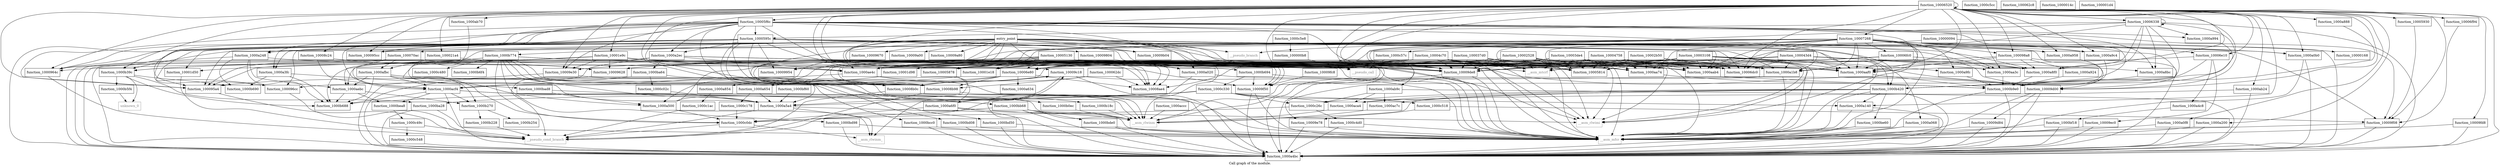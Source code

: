 digraph "Call graph of the module." {
  label="Call graph of the module.";
  node [shape=record];

  Node_function_10001e18 [label="{function_10001e18}"];
  Node_function_100043d4 [label="{function_100043d4}"];
  Node_function_10001e9c [label="{function_10001e9c}"];
  Node_function_100021a4 [label="{function_100021a4}"];
  Node_function_100037d0 [label="{function_100037d0}"];
  Node_function_10002528 [label="{function_10002528}"];
  Node_function_10004758 [label="{function_10004758}"];
  Node_function_10004c70 [label="{function_10004c70}"];
  Node_function_10002b50 [label="{function_10002b50}"];
  Node_function_10003de4 [label="{function_10003de4}"];
  Node_function_1000bcc0 [label="{function_1000bcc0}"];
  Node_function_1000bd08 [label="{function_1000bd08}"];
  Node_function_1000bd50 [label="{function_1000bd50}"];
  Node_function_1000bd98 [label="{function_1000bd98}"];
  Node_function_1000bde0 [label="{function_1000bde0}"];
  Node_function_1000bea8 [label="{function_1000bea8}"];
  Node_function_1000bf18 [label="{function_1000bf18}"];
  Node_function_1000bf60 [label="{function_1000bf60}"];
  Node_function_1000c02c [label="{function_1000c02c}"];
  Node_function_1000c0dc [label="{function_1000c0dc}"];
  Node_function_1000c178 [label="{function_1000c178}"];
  Node_function_1000c1ac [label="{function_1000c1ac}"];
  Node_function_1000c26c [label="{function_1000c26c}"];
  Node_function_1000c330 [label="{function_1000c330}"];
  Node_function_1000c480 [label="{function_1000c480}"];
  Node_function_1000c49c [label="{function_1000c49c}"];
  Node_function_1000c4d0 [label="{function_1000c4d0}"];
  Node_function_1000c518 [label="{function_1000c518}"];
  Node_function_1000c548 [label="{function_1000c548}"];
  Node_function_1000c57c [label="{function_1000c57c}"];
  Node_function_1000c5cc [label="{function_1000c5cc}"];
  Node_function_1000c5e8 [label="{function_1000c5e8}"];
  Node___asm_rlwinm [color="gray50", fontcolor="gray50", label="{__asm_rlwinm}"];
  Node___asm_rlwinm_ [color="gray50", fontcolor="gray50", label="{__asm_rlwinm_}"];
  Node___asm_rlwimi [color="gray50", fontcolor="gray50", label="{__asm_rlwimi}"];
  Node___asm_mfcr [color="gray50", fontcolor="gray50", label="{__asm_mfcr}"];
  Node___asm_mtcrf [color="gray50", fontcolor="gray50", label="{__asm_mtcrf}"];
  Node_unknown_0 [color="gray50", fontcolor="gray50", label="{unknown_0}"];
  Node_function_10005130 [label="{function_10005130}"];
  Node_function_10005814 [label="{function_10005814}"];
  Node_function_10005878 [label="{function_10005878}"];
  Node_function_10005930 [label="{function_10005930}"];
  Node_function_1000595c [label="{function_1000595c}"];
  Node_function_10005f6c [label="{function_10005f6c}"];
  Node_function_100062c8 [label="{function_100062c8}"];
  Node_function_100062dc [label="{function_100062dc}"];
  Node_function_10006338 [label="{function_10006338}"];
  Node_function_10006520 [label="{function_10006520}"];
  Node_function_10006dc0 [label="{function_10006dc0}"];
  Node_function_10009fd8 [label="{function_10009fd8}"];
  Node_function_10006e10 [label="{function_10006e10}"];
  Node_function_10006e80 [label="{function_10006e80}"];
  Node_function_10006f94 [label="{function_10006f94}"];
  Node_function_10006fc0 [label="{function_10006fc0}"];
  Node_function_100070ac [label="{function_100070ac}"];
  Node_function_10007268 [label="{function_10007268}"];
  Node_function_10008ae4 [label="{function_10008ae4}"];
  Node_function_10008b0c [label="{function_10008b0c}"];
  Node_function_10008b98 [label="{function_10008b98}"];
  Node_function_10008c24 [label="{function_10008c24}"];
  Node_function_100095a4 [label="{function_100095a4}"];
  Node_function_100095cc [label="{function_100095cc}"];
  Node_function_10009628 [label="{function_10009628}"];
  Node_function_1000964c [label="{function_1000964c}"];
  Node_function_10009670 [label="{function_10009670}"];
  Node_function_100096cc [label="{function_100096cc}"];
  Node_function_10009804 [label="{function_10009804}"];
  Node_function_100098a8 [label="{function_100098a8}"];
  Node_function_10009954 [label="{function_10009954}"];
  Node_function_10009a00 [label="{function_10009a00}"];
  Node_function_10009a80 [label="{function_10009a80}"];
  Node_function_10009b04 [label="{function_10009b04}"];
  Node_function_10009c18 [label="{function_10009c18}"];
  Node_function_10009d00 [label="{function_10009d00}"];
  Node_function_10009d84 [label="{function_10009d84}"];
  Node_function_10009de8 [label="{function_10009de8}"];
  Node_function_10009e30 [label="{function_10009e30}"];
  Node_function_10009e78 [label="{function_10009e78}"];
  Node_function_10009ec0 [label="{function_10009ec0}"];
  Node_function_10009f08 [label="{function_10009f08}"];
  Node_function_10009f50 [label="{function_10009f50}"];
  Node_function_10009fc8 [label="{function_10009fc8}"];
  Node_function_1000be60 [label="{function_1000be60}"];
  Node_function_1000a020 [label="{function_1000a020}"];
  Node_function_1000a068 [label="{function_1000a068}"];
  Node_function_1000a0b0 [label="{function_1000a0b0}"];
  Node_function_1000a0f8 [label="{function_1000a0f8}"];
  Node_function_1000a140 [label="{function_1000a140}"];
  Node_function_1000a1b8 [label="{function_1000a1b8}"];
  Node_function_1000a200 [label="{function_1000a200}"];
  Node_function_1000a248 [label="{function_1000a248}"];
  Node_function_1000a2ec [label="{function_1000a2ec}"];
  Node_function_1000a3fc [label="{function_1000a3fc}"];
  Node_function_1000a4bc [label="{function_1000a4bc}"];
  Node_function_1000a4c8 [label="{function_1000a4c8}"];
  Node_function_1000a500 [label="{function_1000a500}"];
  Node_function_1000a5a4 [label="{function_1000a5a4}"];
  Node_function_1000a634 [label="{function_1000a634}"];
  Node_function_1000a654 [label="{function_1000a654}"];
  Node_function_1000a6f0 [label="{function_1000a6f0}"];
  Node_function_1000a854 [label="{function_1000a854}"];
  Node_function_1000a888 [label="{function_1000a888}"];
  Node_function_1000a8bc [label="{function_1000a8bc}"];
  Node_function_1000a8f0 [label="{function_1000a8f0}"];
  Node_function_1000a924 [label="{function_1000a924}"];
  Node_function_1000a958 [label="{function_1000a958}"];
  Node_function_1000a994 [label="{function_1000a994}"];
  Node_function_1000a9c4 [label="{function_1000a9c4}"];
  Node_function_1000a9fc [label="{function_1000a9fc}"];
  Node_function_1000aa3c [label="{function_1000aa3c}"];
  Node_function_1000aa74 [label="{function_1000aa74}"];
  Node_function_1000aab4 [label="{function_1000aab4}"];
  Node_function_1000aaf0 [label="{function_1000aaf0}"];
  Node_function_1000ab24 [label="{function_1000ab24}"];
  Node_function_1000ab70 [label="{function_1000ab70}"];
  Node_function_1000ab9c [label="{function_1000ab9c}"];
  Node_function_1000ac7c [label="{function_1000ac7c}"];
  Node_function_1000aca4 [label="{function_1000aca4}"];
  Node_function_1000accc [label="{function_1000accc}"];
  Node_function_1000acf4 [label="{function_1000acf4}"];
  Node_function_1000ae4c [label="{function_1000ae4c}"];
  Node_function_1000aebc [label="{function_1000aebc}"];
  Node_function_1000afbc [label="{function_1000afbc}"];
  Node_function_1000b0ec [label="{function_1000b0ec}"];
  Node_function_1000b18c [label="{function_1000b18c}"];
  Node_function_1000b228 [label="{function_1000b228}"];
  Node_function_1000b254 [label="{function_1000b254}"];
  Node_function_1000b270 [label="{function_1000b270}"];
  Node_function_1000b39c [label="{function_1000b39c}"];
  Node_function_1000b420 [label="{function_1000b420}"];
  Node_function_1000b5f4 [label="{function_1000b5f4}"];
  Node_function_1000b688 [label="{function_1000b688}"];
  Node_function_1000b690 [label="{function_1000b690}"];
  Node_function_1000b694 [label="{function_1000b694}"];
  Node_function_1000b6f4 [label="{function_1000b6f4}"];
  Node_function_1000b774 [label="{function_1000b774}"];
  Node_function_1000b9e0 [label="{function_1000b9e0}"];
  Node_function_1000ba28 [label="{function_1000ba28}"];
  Node_function_1000ba64 [label="{function_1000ba64}"];
  Node_function_1000bad8 [label="{function_1000bad8}"];
  Node_function_1000bb68 [label="{function_1000bb68}"];
  Node_function_10003108 [label="{function_10003108}"];
  Node___pseudo_call [color="gray50", fontcolor="gray50", label="{__pseudo_call}"];
  Node___pseudo_branch [color="gray50", fontcolor="gray50", label="{__pseudo_branch}"];
  Node___pseudo_cond_branch [color="gray50", fontcolor="gray50", label="{__pseudo_cond_branch}"];
  Node_function_10000094 [label="{function_10000094}"];
  Node_function_100000b8 [label="{function_100000b8}"];
  Node_function_1000014c [label="{function_1000014c}"];
  Node_function_10000168 [label="{function_10000168}"];
  Node_function_100001d4 [label="{function_100001d4}"];
  Node_entry_point [label="{entry_point}"];
  Node_function_10001d50 [label="{function_10001d50}"];
  Node_function_10001d98 [label="{function_10001d98}"];
  Node_function_10001e18 -> Node_function_100096cc;
  Node_function_100043d4 -> Node_function_10001e18;
  Node_function_100043d4 -> Node___asm_mfcr;
  Node_function_100043d4 -> Node___asm_mtcrf;
  Node_function_100043d4 -> Node_function_10006dc0;
  Node_function_100043d4 -> Node_function_10006e80;
  Node_function_100043d4 -> Node_function_1000a1b8;
  Node_function_100043d4 -> Node_function_1000a8bc;
  Node_function_100043d4 -> Node_function_1000a8f0;
  Node_function_100043d4 -> Node_function_1000aa3c;
  Node_function_100043d4 -> Node_function_1000aaf0;
  Node_function_100043d4 -> Node_function_1000ae4c;
  Node_function_10001e9c -> Node___asm_mfcr;
  Node_function_10001e9c -> Node___asm_mtcrf;
  Node_function_10001e9c -> Node_function_10009628;
  Node_function_10001e9c -> Node_function_10009e30;
  Node_function_10001e9c -> Node_function_1000a4bc;
  Node_function_10001e9c -> Node_function_1000ae4c;
  Node_function_10001e9c -> Node_function_1000aebc;
  Node_function_10001e9c -> Node_function_1000b39c;
  Node_function_10001e9c -> Node___pseudo_call;
  Node_function_100021a4 -> Node_function_1000ae4c;
  Node_function_100021a4 -> Node_function_1000afbc;
  Node_function_100037d0 -> Node_function_10001e18;
  Node_function_100037d0 -> Node___asm_rlwimi;
  Node_function_100037d0 -> Node___asm_mfcr;
  Node_function_100037d0 -> Node___asm_mtcrf;
  Node_function_100037d0 -> Node_function_10005814;
  Node_function_100037d0 -> Node_function_10005878;
  Node_function_100037d0 -> Node_function_10006dc0;
  Node_function_100037d0 -> Node_function_10006e80;
  Node_function_100037d0 -> Node_function_10009de8;
  Node_function_100037d0 -> Node_function_1000a1b8;
  Node_function_100037d0 -> Node_function_1000aa74;
  Node_function_100037d0 -> Node_function_1000aab4;
  Node_function_100037d0 -> Node_function_1000aaf0;
  Node_function_100037d0 -> Node_function_1000ae4c;
  Node_function_100037d0 -> Node_function_10001d98;
  Node_function_10002528 -> Node_function_10001e18;
  Node_function_10002528 -> Node___asm_rlwimi;
  Node_function_10002528 -> Node___asm_mfcr;
  Node_function_10002528 -> Node___asm_mtcrf;
  Node_function_10002528 -> Node_function_10005814;
  Node_function_10002528 -> Node_function_10005878;
  Node_function_10002528 -> Node_function_10006dc0;
  Node_function_10002528 -> Node_function_10006e80;
  Node_function_10002528 -> Node_function_10009628;
  Node_function_10002528 -> Node_function_10009de8;
  Node_function_10002528 -> Node_function_1000a1b8;
  Node_function_10002528 -> Node_function_1000aa74;
  Node_function_10002528 -> Node_function_1000aab4;
  Node_function_10002528 -> Node_function_1000aaf0;
  Node_function_10002528 -> Node_function_1000ae4c;
  Node_function_10004758 -> Node_function_10001e18;
  Node_function_10004758 -> Node___asm_rlwimi;
  Node_function_10004758 -> Node___asm_mfcr;
  Node_function_10004758 -> Node___asm_mtcrf;
  Node_function_10004758 -> Node_function_10005814;
  Node_function_10004758 -> Node_function_10005878;
  Node_function_10004758 -> Node_function_10006dc0;
  Node_function_10004758 -> Node_function_10006e80;
  Node_function_10004758 -> Node_function_10009de8;
  Node_function_10004758 -> Node_function_1000a1b8;
  Node_function_10004758 -> Node_function_1000aa74;
  Node_function_10004758 -> Node_function_1000aab4;
  Node_function_10004758 -> Node_function_1000aaf0;
  Node_function_10004758 -> Node_function_1000ae4c;
  Node_function_10004c70 -> Node_function_10001e18;
  Node_function_10004c70 -> Node___asm_rlwimi;
  Node_function_10004c70 -> Node___asm_mfcr;
  Node_function_10004c70 -> Node___asm_mtcrf;
  Node_function_10004c70 -> Node_function_10005814;
  Node_function_10004c70 -> Node_function_10005878;
  Node_function_10004c70 -> Node_function_10006dc0;
  Node_function_10004c70 -> Node_function_10008ae4;
  Node_function_10004c70 -> Node_function_10008b98;
  Node_function_10004c70 -> Node_function_10009628;
  Node_function_10004c70 -> Node_function_10009de8;
  Node_function_10004c70 -> Node_function_1000a1b8;
  Node_function_10004c70 -> Node_function_1000aa74;
  Node_function_10004c70 -> Node_function_1000aab4;
  Node_function_10004c70 -> Node_function_1000aaf0;
  Node_function_10004c70 -> Node_function_1000ae4c;
  Node_function_10002b50 -> Node_function_10001e18;
  Node_function_10002b50 -> Node___asm_rlwimi;
  Node_function_10002b50 -> Node___asm_mfcr;
  Node_function_10002b50 -> Node___asm_mtcrf;
  Node_function_10002b50 -> Node_function_10005814;
  Node_function_10002b50 -> Node_function_10005878;
  Node_function_10002b50 -> Node_function_10006dc0;
  Node_function_10002b50 -> Node_function_10006e80;
  Node_function_10002b50 -> Node_function_10009de8;
  Node_function_10002b50 -> Node_function_1000a1b8;
  Node_function_10002b50 -> Node_function_1000aa74;
  Node_function_10002b50 -> Node_function_1000aab4;
  Node_function_10002b50 -> Node_function_1000aaf0;
  Node_function_10002b50 -> Node_function_1000ae4c;
  Node_function_10003de4 -> Node_function_10001e18;
  Node_function_10003de4 -> Node___asm_rlwimi;
  Node_function_10003de4 -> Node___asm_mfcr;
  Node_function_10003de4 -> Node___asm_mtcrf;
  Node_function_10003de4 -> Node_function_10005814;
  Node_function_10003de4 -> Node_function_10005878;
  Node_function_10003de4 -> Node_function_10006dc0;
  Node_function_10003de4 -> Node_function_10009de8;
  Node_function_10003de4 -> Node_function_1000a1b8;
  Node_function_10003de4 -> Node_function_1000aa74;
  Node_function_10003de4 -> Node_function_1000aab4;
  Node_function_10003de4 -> Node_function_1000aaf0;
  Node_function_10003de4 -> Node_function_1000ae4c;
  Node_function_10003de4 -> Node_function_10001d98;
  Node_function_1000bcc0 -> Node___asm_mfcr;
  Node_function_1000bcc0 -> Node_function_1000a4bc;
  Node_function_1000bd08 -> Node___asm_mfcr;
  Node_function_1000bd08 -> Node_function_1000a4bc;
  Node_function_1000bd50 -> Node___asm_mfcr;
  Node_function_1000bd50 -> Node_function_1000a4bc;
  Node_function_1000bd98 -> Node___asm_mfcr;
  Node_function_1000bd98 -> Node_function_1000a4bc;
  Node_function_1000bde0 -> Node___asm_mfcr;
  Node_function_1000bde0 -> Node_function_1000a4bc;
  Node_function_1000bea8 -> Node_function_1000c49c;
  Node_function_1000bf18 -> Node___asm_mfcr;
  Node_function_1000bf18 -> Node_function_1000a4bc;
  Node_function_1000bf60 -> Node_function_1000a5a4;
  Node_function_1000c02c -> Node_function_1000a5a4;
  Node_function_1000c0dc -> Node___asm_rlwinm_;
  Node_function_1000c0dc -> Node___pseudo_cond_branch;
  Node_function_1000c178 -> Node_function_1000c0dc;
  Node_function_1000c1ac -> Node___pseudo_cond_branch;
  Node_function_1000c26c -> Node_function_1000c0dc;
  Node_function_1000c26c -> Node_function_1000c4d0;
  Node_function_1000c330 -> Node_function_1000c26c;
  Node_function_1000c330 -> Node_function_1000c518;
  Node_function_1000c330 -> Node_function_1000a140;
  Node_function_1000c330 -> Node_function_1000a5a4;
  Node_function_1000c330 -> Node_function_1000aca4;
  Node_function_1000c330 -> Node_function_1000b688;
  Node_function_1000c330 -> Node_function_1000ba28;
  Node_function_1000c330 -> Node___pseudo_cond_branch;
  Node_function_1000c49c -> Node_function_1000c548;
  Node_function_1000c49c -> Node___pseudo_cond_branch;
  Node_function_1000c4d0 -> Node___asm_mfcr;
  Node_function_1000c4d0 -> Node_function_1000a4bc;
  Node_function_1000c518 -> Node_function_10009e78;
  Node_function_1000c518 -> Node_function_10009f08;
  Node_function_1000c548 -> Node_function_1000a4bc;
  Node_function_1000c57c -> Node___pseudo_call;
  Node_function_1000c5e8 -> Node_function_100000b8;
  Node_function_10005130 -> Node_function_10001e18;
  Node_function_10005130 -> Node___asm_rlwimi;
  Node_function_10005130 -> Node___asm_mfcr;
  Node_function_10005130 -> Node___asm_mtcrf;
  Node_function_10005130 -> Node_function_10005814;
  Node_function_10005130 -> Node_function_10005878;
  Node_function_10005130 -> Node_function_10006dc0;
  Node_function_10005130 -> Node_function_10006e80;
  Node_function_10005130 -> Node_function_10008ae4;
  Node_function_10005130 -> Node_function_10008b0c;
  Node_function_10005130 -> Node_function_10008b98;
  Node_function_10005130 -> Node_function_100095a4;
  Node_function_10005130 -> Node_function_10009628;
  Node_function_10005130 -> Node_function_10009954;
  Node_function_10005130 -> Node_function_10009de8;
  Node_function_10005130 -> Node_function_10009f50;
  Node_function_10005130 -> Node_function_1000a020;
  Node_function_10005130 -> Node_function_1000a1b8;
  Node_function_10005130 -> Node_function_1000a854;
  Node_function_10005130 -> Node_function_1000aa74;
  Node_function_10005130 -> Node_function_1000aab4;
  Node_function_10005130 -> Node_function_1000aaf0;
  Node_function_10005130 -> Node_function_1000ae4c;
  Node_function_10005130 -> Node_function_10001d50;
  Node_function_10005878 -> Node___asm_rlwinm_;
  Node_function_10005930 -> Node_function_10009f08;
  Node_function_1000595c -> Node_function_10008ae4;
  Node_function_1000595c -> Node_function_10008b0c;
  Node_function_1000595c -> Node_function_10008b98;
  Node_function_1000595c -> Node_function_100095a4;
  Node_function_1000595c -> Node_function_100095cc;
  Node_function_1000595c -> Node_function_1000964c;
  Node_function_1000595c -> Node_function_100096cc;
  Node_function_1000595c -> Node_function_10009804;
  Node_function_1000595c -> Node_function_10009954;
  Node_function_1000595c -> Node_function_10009b04;
  Node_function_1000595c -> Node_function_10009de8;
  Node_function_1000595c -> Node_function_10009f08;
  Node_function_1000595c -> Node_function_10009f50;
  Node_function_1000595c -> Node_function_1000a068;
  Node_function_1000595c -> Node_function_1000a248;
  Node_function_1000595c -> Node_function_1000a2ec;
  Node_function_1000595c -> Node_function_1000a3fc;
  Node_function_1000595c -> Node_function_1000a5a4;
  Node_function_1000595c -> Node_function_1000b420;
  Node_function_10005f6c -> Node_function_1000595c;
  Node_function_10005f6c -> Node_function_10008ae4;
  Node_function_10005f6c -> Node_function_10008b0c;
  Node_function_10005f6c -> Node_function_10008b98;
  Node_function_10005f6c -> Node_function_100095a4;
  Node_function_10005f6c -> Node_function_100095cc;
  Node_function_10005f6c -> Node_function_1000964c;
  Node_function_10005f6c -> Node_function_100096cc;
  Node_function_10005f6c -> Node_function_10009de8;
  Node_function_10005f6c -> Node_function_10009e30;
  Node_function_10005f6c -> Node_function_10009f08;
  Node_function_10005f6c -> Node_function_10009f50;
  Node_function_10005f6c -> Node_function_1000a020;
  Node_function_10005f6c -> Node_function_1000a1b8;
  Node_function_10005f6c -> Node_function_1000a248;
  Node_function_10005f6c -> Node_function_1000a2ec;
  Node_function_10005f6c -> Node_function_1000a3fc;
  Node_function_10005f6c -> Node_function_1000a8bc;
  Node_function_10005f6c -> Node_function_1000a994;
  Node_function_10005f6c -> Node_function_1000aaf0;
  Node_function_10005f6c -> Node_function_1000acf4;
  Node_function_10005f6c -> Node_function_1000b420;
  Node_function_100062dc -> Node_function_10008ae4;
  Node_function_100062dc -> Node_function_10008b0c;
  Node_function_100062dc -> Node_function_10008b98;
  Node_function_10006338 -> Node_function_1000595c;
  Node_function_10006338 -> Node_function_10006338;
  Node_function_10006338 -> Node_function_10009d00;
  Node_function_10006338 -> Node_function_10009de8;
  Node_function_10006338 -> Node_function_1000a4bc;
  Node_function_10006338 -> Node_function_1000a8bc;
  Node_function_10006338 -> Node_function_1000a8f0;
  Node_function_10006338 -> Node_function_1000a994;
  Node_function_10006338 -> Node_function_1000aab4;
  Node_function_10006338 -> Node_function_1000aaf0;
  Node_function_10006338 -> Node_function_1000b420;
  Node_function_10006520 -> Node_function_10001e9c;
  Node_function_10006520 -> Node_function_100021a4;
  Node_function_10006520 -> Node___asm_rlwinm;
  Node_function_10006520 -> Node_function_10005930;
  Node_function_10006520 -> Node_function_10005f6c;
  Node_function_10006520 -> Node_function_10006338;
  Node_function_10006520 -> Node_function_10006520;
  Node_function_10006520 -> Node_function_10006dc0;
  Node_function_10006520 -> Node_function_10009fd8;
  Node_function_10006520 -> Node_function_10006e10;
  Node_function_10006520 -> Node_function_10006e80;
  Node_function_10006520 -> Node_function_10006f94;
  Node_function_10006520 -> Node_function_10007268;
  Node_function_10006520 -> Node_function_10008ae4;
  Node_function_10006520 -> Node_function_10008b0c;
  Node_function_10006520 -> Node_function_10008b98;
  Node_function_10006520 -> Node_function_10008c24;
  Node_function_10006520 -> Node_function_100095a4;
  Node_function_10006520 -> Node_function_100095cc;
  Node_function_10006520 -> Node_function_1000964c;
  Node_function_10006520 -> Node_function_100098a8;
  Node_function_10006520 -> Node_function_10009c18;
  Node_function_10006520 -> Node_function_10009d00;
  Node_function_10006520 -> Node_function_10009de8;
  Node_function_10006520 -> Node_function_10009e30;
  Node_function_10006520 -> Node_function_10009f08;
  Node_function_10006520 -> Node_function_10009f50;
  Node_function_10006520 -> Node_function_1000a0b0;
  Node_function_10006520 -> Node_function_1000a0f8;
  Node_function_10006520 -> Node_function_1000a140;
  Node_function_10006520 -> Node_function_1000a200;
  Node_function_10006520 -> Node_function_1000a4bc;
  Node_function_10006520 -> Node_function_1000a888;
  Node_function_10006520 -> Node_function_1000a8f0;
  Node_function_10006520 -> Node_function_1000a958;
  Node_function_10006520 -> Node_function_1000a9c4;
  Node_function_10006520 -> Node_function_1000aa3c;
  Node_function_10006520 -> Node_function_1000aaf0;
  Node_function_10006520 -> Node_function_1000ab24;
  Node_function_10006520 -> Node_function_1000ab70;
  Node_function_10006520 -> Node_function_1000ab9c;
  Node_function_10006520 -> Node_function_1000b39c;
  Node_function_10006520 -> Node_function_1000b420;
  Node_function_10009fd8 -> Node___asm_mfcr;
  Node_function_10009fd8 -> Node_function_1000a4bc;
  Node_function_10006e10 -> Node_function_10009e78;
  Node_function_10006e10 -> Node_function_10009ec0;
  Node_function_10006e10 -> Node_function_1000a1b8;
  Node_function_10006e10 -> Node_function_1000a4c8;
  Node_function_10006e80 -> Node_function_10008ae4;
  Node_function_10006e80 -> Node_function_10008b0c;
  Node_function_10006e80 -> Node_function_10008b98;
  Node_function_10006e80 -> Node_function_100095a4;
  Node_function_10006e80 -> Node_function_1000a634;
  Node_function_10006f94 -> Node_function_10009f08;
  Node_function_10006fc0 -> Node_function_1000964c;
  Node_function_10006fc0 -> Node_function_10009d00;
  Node_function_10006fc0 -> Node_function_10009de8;
  Node_function_10006fc0 -> Node_function_1000a8f0;
  Node_function_10006fc0 -> Node_function_1000aaf0;
  Node_function_100070ac -> Node_function_100095a4;
  Node_function_100070ac -> Node_function_10009628;
  Node_function_100070ac -> Node_function_1000acf4;
  Node_function_100070ac -> Node_function_1000afbc;
  Node_function_10007268 -> Node___asm_rlwinm;
  Node_function_10007268 -> Node___asm_rlwimi;
  Node_function_10007268 -> Node___asm_mfcr;
  Node_function_10007268 -> Node___asm_mtcrf;
  Node_function_10007268 -> Node_function_10005814;
  Node_function_10007268 -> Node_function_10005878;
  Node_function_10007268 -> Node_function_10006dc0;
  Node_function_10007268 -> Node_function_10006e10;
  Node_function_10007268 -> Node_function_10006fc0;
  Node_function_10007268 -> Node_function_100070ac;
  Node_function_10007268 -> Node_function_100098a8;
  Node_function_10007268 -> Node_function_10009d00;
  Node_function_10007268 -> Node_function_10009de8;
  Node_function_10007268 -> Node_function_10009e30;
  Node_function_10007268 -> Node_function_1000a0b0;
  Node_function_10007268 -> Node_function_1000a1b8;
  Node_function_10007268 -> Node_function_1000a4bc;
  Node_function_10007268 -> Node_function_1000a500;
  Node_function_10007268 -> Node_function_1000a958;
  Node_function_10007268 -> Node_function_1000a9c4;
  Node_function_10007268 -> Node_function_1000a9fc;
  Node_function_10007268 -> Node_function_1000aa3c;
  Node_function_10007268 -> Node_function_1000aa74;
  Node_function_10007268 -> Node_function_1000aab4;
  Node_function_10007268 -> Node_function_1000aaf0;
  Node_function_10007268 -> Node_function_1000ae4c;
  Node_function_10007268 -> Node_function_1000b39c;
  Node_function_10007268 -> Node___pseudo_branch;
  Node_function_10008b0c -> Node___asm_rlwinm;
  Node_function_10008b0c -> Node___pseudo_cond_branch;
  Node_function_10008b98 -> Node___asm_rlwinm;
  Node_function_10008b98 -> Node___pseudo_cond_branch;
  Node_function_10008c24 -> Node_function_10009628;
  Node_function_10008c24 -> Node_function_1000acf4;
  Node_function_100095a4 -> Node___pseudo_cond_branch;
  Node_function_10009628 -> Node___pseudo_cond_branch;
  Node_function_1000964c -> Node___pseudo_cond_branch;
  Node_function_100096cc -> Node___pseudo_cond_branch;
  Node_function_10009804 -> Node_function_1000a020;
  Node_function_100098a8 -> Node_function_10009de8;
  Node_function_100098a8 -> Node_function_1000a4bc;
  Node_function_100098a8 -> Node_function_1000a8f0;
  Node_function_100098a8 -> Node_function_1000a924;
  Node_function_100098a8 -> Node_function_1000aaf0;
  Node_function_10009c18 -> Node___asm_mfcr;
  Node_function_10009c18 -> Node_function_1000a4bc;
  Node_function_10009c18 -> Node_function_1000a654;
  Node_function_10009c18 -> Node_function_1000a6f0;
  Node_function_10009d00 -> Node___asm_mfcr;
  Node_function_10009d00 -> Node_function_10009d84;
  Node_function_10009d00 -> Node_function_1000a4bc;
  Node_function_10009d84 -> Node___asm_mfcr;
  Node_function_10009d84 -> Node_function_1000a4bc;
  Node_function_10009de8 -> Node___asm_mfcr;
  Node_function_10009de8 -> Node_function_1000a4bc;
  Node_function_10009e30 -> Node___asm_mfcr;
  Node_function_10009e30 -> Node_function_1000a4bc;
  Node_function_10009e78 -> Node___asm_mfcr;
  Node_function_10009e78 -> Node_function_1000a4bc;
  Node_function_10009ec0 -> Node___asm_mfcr;
  Node_function_10009ec0 -> Node_function_1000a4bc;
  Node_function_10009f08 -> Node___asm_mfcr;
  Node_function_10009f08 -> Node_function_1000a4bc;
  Node_function_10009f50 -> Node___asm_mfcr;
  Node_function_10009f50 -> Node_function_1000a4bc;
  Node_function_10009fc8 -> Node_function_10009f50;
  Node_function_1000be60 -> Node___asm_mfcr;
  Node_function_1000be60 -> Node_function_1000a4bc;
  Node_function_1000a020 -> Node___asm_mfcr;
  Node_function_1000a020 -> Node_function_1000a4bc;
  Node_function_1000a068 -> Node___asm_mfcr;
  Node_function_1000a068 -> Node_function_1000a4bc;
  Node_function_1000a0b0 -> Node___asm_mfcr;
  Node_function_1000a0b0 -> Node_function_1000a4bc;
  Node_function_1000a0f8 -> Node___asm_mfcr;
  Node_function_1000a0f8 -> Node_function_1000a4bc;
  Node_function_1000a140 -> Node___asm_mfcr;
  Node_function_1000a140 -> Node_function_1000a4bc;
  Node_function_1000a1b8 -> Node___asm_mfcr;
  Node_function_1000a1b8 -> Node_function_1000a4bc;
  Node_function_1000a200 -> Node___asm_mfcr;
  Node_function_1000a200 -> Node_function_1000a4bc;
  Node_function_1000a248 -> Node_function_10009de8;
  Node_function_1000a248 -> Node_function_1000a4bc;
  Node_function_1000a248 -> Node_function_1000aebc;
  Node_function_1000a248 -> Node_function_1000b688;
  Node_function_1000a248 -> Node_function_1000b690;
  Node_function_1000a2ec -> Node_function_10009d00;
  Node_function_1000a2ec -> Node_function_10009de8;
  Node_function_1000a2ec -> Node_function_10009f50;
  Node_function_1000a2ec -> Node_function_1000a4bc;
  Node_function_1000a2ec -> Node_function_1000acf4;
  Node_function_1000a2ec -> Node_function_1000ae4c;
  Node_function_1000a2ec -> Node_function_1000aebc;
  Node_function_1000a2ec -> Node_function_1000b688;
  Node_function_1000a2ec -> Node_function_1000ba64;
  Node_function_1000a3fc -> Node_function_1000b688;
  Node_function_1000a3fc -> Node_function_1000b690;
  Node_function_1000a3fc -> Node_function_1000bad8;
  Node_function_1000a4c8 -> Node_function_1000bf18;
  Node_function_1000a500 -> Node_function_1000c0dc;
  Node_function_1000a500 -> Node___asm_rlwinm_;
  Node_function_1000a5a4 -> Node___asm_rlwinm_;
  Node_function_1000a5a4 -> Node___asm_rlwimi;
  Node_function_1000a5a4 -> Node___pseudo_cond_branch;
  Node_function_1000a654 -> Node_function_1000c178;
  Node_function_1000a654 -> Node_function_10009c18;
  Node_function_1000a654 -> Node_function_1000a5a4;
  Node_function_1000a6f0 -> Node_function_1000c0dc;
  Node_function_1000a6f0 -> Node___asm_rlwinm;
  Node_function_1000a6f0 -> Node_function_10009c18;
  Node_function_1000a6f0 -> Node_function_1000a4bc;
  Node_function_1000a854 -> Node_function_1000c1ac;
  Node_function_1000a888 -> Node_function_1000b9e0;
  Node_function_1000a8bc -> Node_function_1000b9e0;
  Node_function_1000a8f0 -> Node_function_1000b9e0;
  Node_function_1000a924 -> Node_function_1000b9e0;
  Node_function_1000a958 -> Node_function_1000b9e0;
  Node_function_1000a994 -> Node_function_1000b9e0;
  Node_function_1000a9c4 -> Node_function_1000b9e0;
  Node_function_1000a9fc -> Node_function_1000b9e0;
  Node_function_1000aa3c -> Node_function_1000b9e0;
  Node_function_1000aa74 -> Node_function_1000b9e0;
  Node_function_1000aab4 -> Node_function_1000b9e0;
  Node_function_1000aaf0 -> Node_function_1000b9e0;
  Node_function_1000ab24 -> Node_function_1000a4bc;
  Node_function_1000ab24 -> Node_function_1000aca4;
  Node_function_1000ab70 -> Node_function_1000a5a4;
  Node_function_1000ab9c -> Node_function_1000c26c;
  Node_function_1000ab9c -> Node_function_1000a4bc;
  Node_function_1000ab9c -> Node_function_1000ac7c;
  Node_function_1000ab9c -> Node_function_1000aca4;
  Node_function_1000ac7c -> Node___asm_rlwinm;
  Node_function_1000aca4 -> Node___asm_rlwinm;
  Node_function_1000accc -> Node___asm_rlwinm;
  Node_function_1000acf4 -> Node_function_1000bea8;
  Node_function_1000acf4 -> Node___asm_rlwinm;
  Node_function_1000acf4 -> Node_function_1000a4bc;
  Node_function_1000acf4 -> Node_function_1000b0ec;
  Node_function_1000acf4 -> Node_function_1000b270;
  Node_function_1000acf4 -> Node_function_1000b688;
  Node_function_1000ae4c -> Node_function_1000a4bc;
  Node_function_1000ae4c -> Node_function_1000a5a4;
  Node_function_1000ae4c -> Node_function_1000acf4;
  Node_function_1000aebc -> Node_function_1000bea8;
  Node_function_1000aebc -> Node_function_1000b270;
  Node_function_1000aebc -> Node_function_1000b688;
  Node_function_1000afbc -> Node_function_1000c0dc;
  Node_function_1000afbc -> Node___asm_rlwinm;
  Node_function_1000afbc -> Node_function_1000acf4;
  Node_function_1000afbc -> Node_function_1000aebc;
  Node_function_1000afbc -> Node_function_1000b18c;
  Node_function_1000afbc -> Node_function_1000b270;
  Node_function_1000afbc -> Node_function_1000b688;
  Node_function_1000b0ec -> Node___asm_rlwinm;
  Node_function_1000b18c -> Node___asm_rlwinm;
  Node_function_1000b228 -> Node___pseudo_cond_branch;
  Node_function_1000b270 -> Node_function_1000b228;
  Node_function_1000b270 -> Node_function_1000b254;
  Node_function_1000b39c -> Node_unknown_0;
  Node_function_1000b39c -> Node_function_1000b5f4;
  Node_function_1000b39c -> Node_function_1000b688;
  Node_function_1000b39c -> Node_function_1000b690;
  Node_function_1000b39c -> Node_function_1000ba28;
  Node_function_1000b420 -> Node_function_1000c26c;
  Node_function_1000b420 -> Node___asm_rlwinm;
  Node_function_1000b420 -> Node___asm_mfcr;
  Node_function_1000b420 -> Node_function_1000be60;
  Node_function_1000b420 -> Node_function_1000a140;
  Node_function_1000b420 -> Node_function_1000a4bc;
  Node_function_1000b420 -> Node_function_1000ac7c;
  Node_function_1000b420 -> Node_function_1000aca4;
  Node_function_1000b5f4 -> Node_unknown_0;
  Node_function_1000b694 -> Node_function_1000c330;
  Node_function_1000b694 -> Node_function_10009d00;
  Node_function_1000b694 -> Node_function_10009f50;
  Node_function_1000b774 -> Node_function_1000bcc0;
  Node_function_1000b774 -> Node_function_1000bd08;
  Node_function_1000b774 -> Node_function_1000bd50;
  Node_function_1000b774 -> Node_function_1000bd98;
  Node_function_1000b774 -> Node_function_1000c0dc;
  Node_function_1000b774 -> Node_function_1000c480;
  Node_function_1000b774 -> Node_function_1000a4bc;
  Node_function_1000b774 -> Node_function_1000a5a4;
  Node_function_1000b774 -> Node_function_1000b39c;
  Node_function_1000b774 -> Node_function_1000b694;
  Node_function_1000b774 -> Node_function_1000b6f4;
  Node_function_1000b774 -> Node___pseudo_call;
  Node_function_1000b9e0 -> Node___asm_mfcr;
  Node_function_1000b9e0 -> Node_function_1000a4bc;
  Node_function_1000ba28 -> Node___asm_mfcr;
  Node_function_1000ba28 -> Node_function_1000a4bc;
  Node_function_1000ba64 -> Node_function_1000c02c;
  Node_function_1000ba64 -> Node___asm_mfcr;
  Node_function_1000ba64 -> Node_function_1000a4bc;
  Node_function_1000bad8 -> Node_function_1000a500;
  Node_function_1000bad8 -> Node_function_1000bb68;
  Node_function_1000bb68 -> Node_function_1000bde0;
  Node_function_1000bb68 -> Node_function_1000c0dc;
  Node_function_1000bb68 -> Node___asm_rlwinm;
  Node_function_1000bb68 -> Node___asm_mfcr;
  Node_function_1000bb68 -> Node_function_1000a4bc;
  Node_function_10003108 -> Node_function_10001e18;
  Node_function_10003108 -> Node___asm_rlwimi;
  Node_function_10003108 -> Node___asm_mfcr;
  Node_function_10003108 -> Node___asm_mtcrf;
  Node_function_10003108 -> Node_function_10005814;
  Node_function_10003108 -> Node_function_10005878;
  Node_function_10003108 -> Node_function_10006dc0;
  Node_function_10003108 -> Node_function_10006e80;
  Node_function_10003108 -> Node_function_10009d00;
  Node_function_10003108 -> Node_function_10009de8;
  Node_function_10003108 -> Node_function_1000a1b8;
  Node_function_10003108 -> Node_function_1000a8f0;
  Node_function_10003108 -> Node_function_1000a9fc;
  Node_function_10003108 -> Node_function_1000aa74;
  Node_function_10003108 -> Node_function_1000aab4;
  Node_function_10003108 -> Node_function_1000aaf0;
  Node_function_10003108 -> Node_function_1000acf4;
  Node_function_10003108 -> Node_function_1000ae4c;
  Node_function_10000094 -> Node_function_1000c57c;
  Node_function_10000094 -> Node_function_10000168;
  Node_function_100000b8 -> Node___pseudo_call;
  Node_entry_point -> Node_function_10001e18;
  Node_entry_point -> Node___asm_rlwinm;
  Node_entry_point -> Node___asm_mfcr;
  Node_entry_point -> Node___asm_mtcrf;
  Node_entry_point -> Node_function_10006dc0;
  Node_entry_point -> Node_function_10008ae4;
  Node_entry_point -> Node_function_10008b0c;
  Node_entry_point -> Node_function_10008b98;
  Node_entry_point -> Node_function_100095a4;
  Node_entry_point -> Node_function_100095cc;
  Node_entry_point -> Node_function_1000964c;
  Node_entry_point -> Node_function_10009670;
  Node_entry_point -> Node_function_100096cc;
  Node_entry_point -> Node_function_10009954;
  Node_entry_point -> Node_function_10009a00;
  Node_entry_point -> Node_function_10009a80;
  Node_entry_point -> Node_function_10009b04;
  Node_entry_point -> Node_function_10009d00;
  Node_entry_point -> Node_function_10009de8;
  Node_entry_point -> Node_function_1000a0b0;
  Node_entry_point -> Node_function_1000a1b8;
  Node_entry_point -> Node_function_1000a4bc;
  Node_entry_point -> Node_function_1000a500;
  Node_entry_point -> Node_function_1000a5a4;
  Node_entry_point -> Node_function_1000a8f0;
  Node_entry_point -> Node_function_1000a958;
  Node_entry_point -> Node_function_1000a9c4;
  Node_entry_point -> Node_function_1000aa3c;
  Node_entry_point -> Node_function_1000aab4;
  Node_entry_point -> Node_function_1000aaf0;
  Node_entry_point -> Node_function_1000ae4c;
  Node_entry_point -> Node_function_1000b420;
  Node_entry_point -> Node_function_1000b774;
  Node_entry_point -> Node___pseudo_branch;
  Node_entry_point -> Node_function_10001d50;
  Node_function_10001d50 -> Node___pseudo_cond_branch;
  Node_function_10001d98 -> Node_function_1000a854;
}

